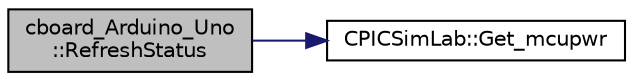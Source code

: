 digraph "cboard_Arduino_Uno::RefreshStatus"
{
 // LATEX_PDF_SIZE
  edge [fontname="Helvetica",fontsize="10",labelfontname="Helvetica",labelfontsize="10"];
  node [fontname="Helvetica",fontsize="10",shape=record];
  rankdir="LR";
  Node1 [label="cboard_Arduino_Uno\l::RefreshStatus",height=0.2,width=0.4,color="black", fillcolor="grey75", style="filled", fontcolor="black",tooltip="Called ever 1s to refresh status."];
  Node1 -> Node2 [color="midnightblue",fontsize="10",style="solid",fontname="Helvetica"];
  Node2 [label="CPICSimLab::Get_mcupwr",height=0.2,width=0.4,color="black", fillcolor="white", style="filled",URL="$class_c_p_i_c_sim_lab.html#aac9970694b88fb7fae9f99fb3d3a5403",tooltip="Return actual power status of microcontroller ON/OFF."];
}
